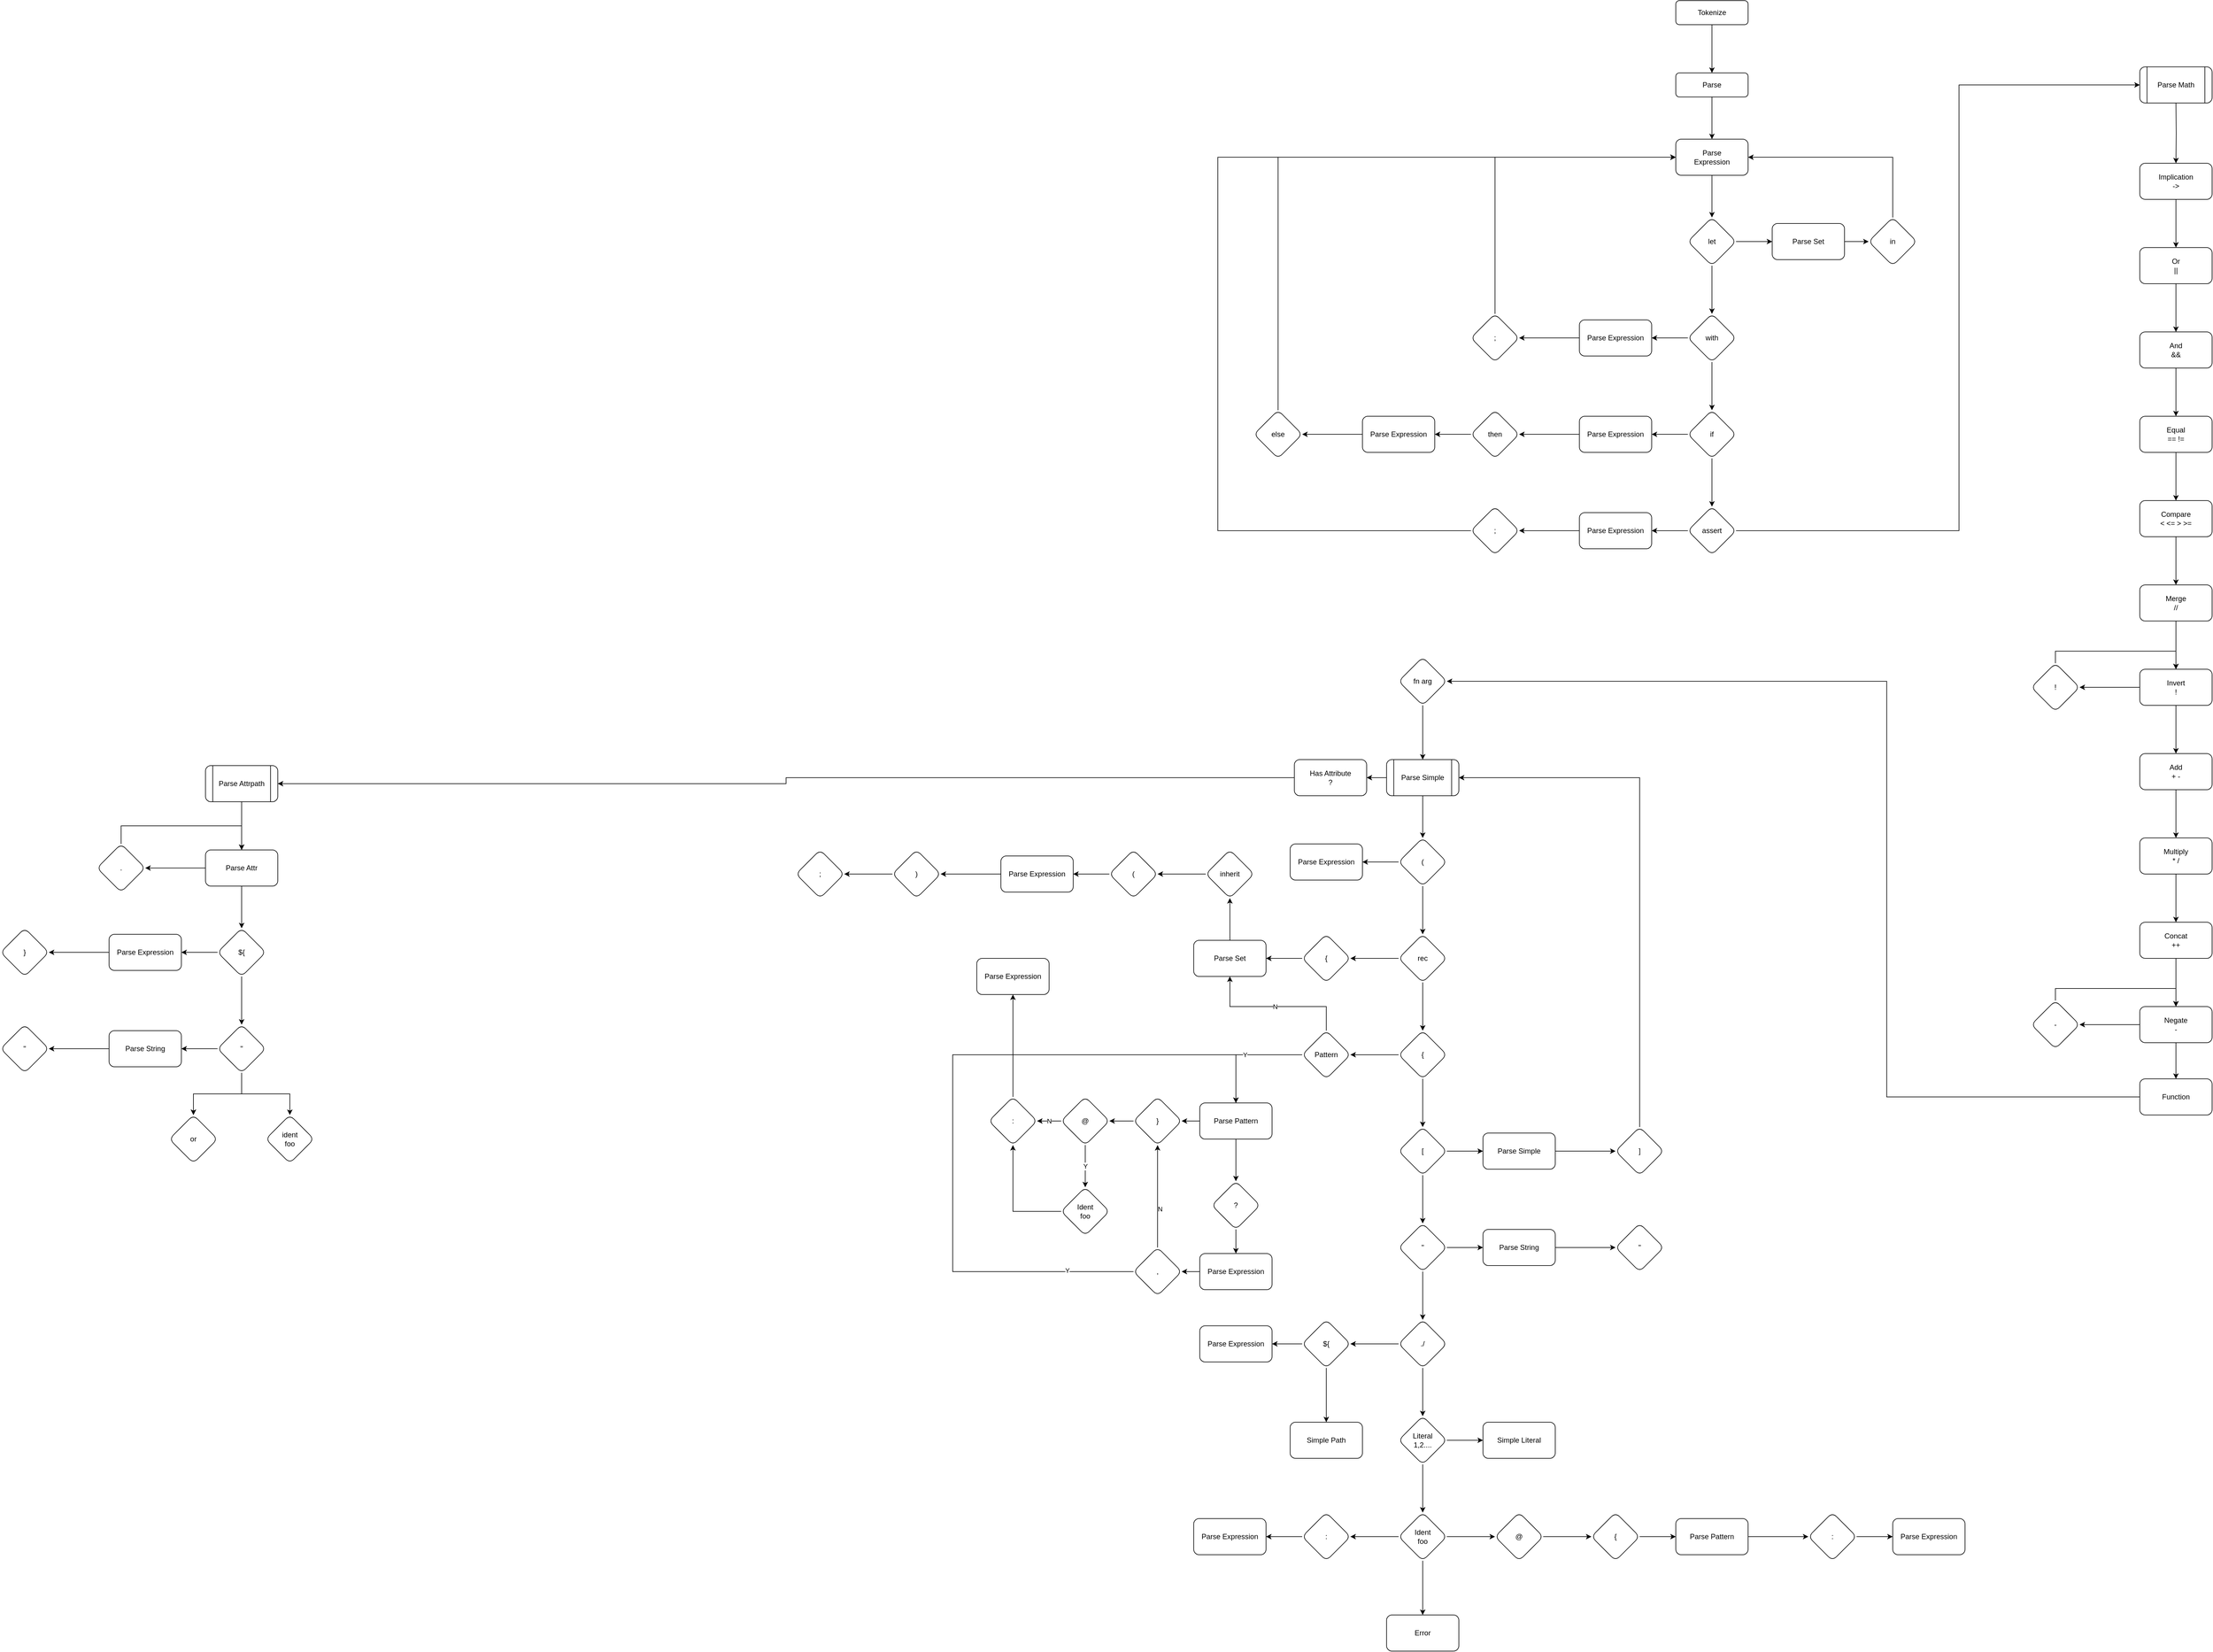 <mxfile version="20.8.23" type="github">
  <diagram id="C5RBs43oDa-KdzZeNtuy" name="Page-1">
    <mxGraphModel dx="4549" dy="1316" grid="1" gridSize="10" guides="1" tooltips="1" connect="1" arrows="1" fold="1" page="1" pageScale="1" pageWidth="827" pageHeight="1169" math="0" shadow="0">
      <root>
        <mxCell id="WIyWlLk6GJQsqaUBKTNV-0" />
        <mxCell id="WIyWlLk6GJQsqaUBKTNV-1" parent="WIyWlLk6GJQsqaUBKTNV-0" />
        <mxCell id="OAtfLoV_w9L5yR1JuEwu-3" value="" style="edgeStyle=orthogonalEdgeStyle;rounded=0;orthogonalLoop=1;jettySize=auto;html=1;" edge="1" parent="WIyWlLk6GJQsqaUBKTNV-1" source="WIyWlLk6GJQsqaUBKTNV-3" target="OAtfLoV_w9L5yR1JuEwu-2">
          <mxGeometry relative="1" as="geometry" />
        </mxCell>
        <mxCell id="WIyWlLk6GJQsqaUBKTNV-3" value="Tokenize" style="rounded=1;whiteSpace=wrap;html=1;fontSize=12;glass=0;strokeWidth=1;shadow=0;" parent="WIyWlLk6GJQsqaUBKTNV-1" vertex="1">
          <mxGeometry x="160" y="80" width="120" height="40" as="geometry" />
        </mxCell>
        <mxCell id="OAtfLoV_w9L5yR1JuEwu-5" value="" style="edgeStyle=orthogonalEdgeStyle;rounded=0;orthogonalLoop=1;jettySize=auto;html=1;" edge="1" parent="WIyWlLk6GJQsqaUBKTNV-1" source="OAtfLoV_w9L5yR1JuEwu-2" target="OAtfLoV_w9L5yR1JuEwu-4">
          <mxGeometry relative="1" as="geometry" />
        </mxCell>
        <mxCell id="OAtfLoV_w9L5yR1JuEwu-2" value="Parse" style="rounded=1;whiteSpace=wrap;html=1;fontSize=12;glass=0;strokeWidth=1;shadow=0;" vertex="1" parent="WIyWlLk6GJQsqaUBKTNV-1">
          <mxGeometry x="160" y="200" width="120" height="40" as="geometry" />
        </mxCell>
        <mxCell id="OAtfLoV_w9L5yR1JuEwu-13" value="" style="edgeStyle=orthogonalEdgeStyle;rounded=0;orthogonalLoop=1;jettySize=auto;html=1;" edge="1" parent="WIyWlLk6GJQsqaUBKTNV-1" source="OAtfLoV_w9L5yR1JuEwu-4" target="OAtfLoV_w9L5yR1JuEwu-12">
          <mxGeometry relative="1" as="geometry" />
        </mxCell>
        <mxCell id="OAtfLoV_w9L5yR1JuEwu-4" value="&lt;div&gt;Parse &lt;br&gt;&lt;/div&gt;&lt;div&gt;Expression&lt;/div&gt;" style="rounded=1;whiteSpace=wrap;html=1;glass=0;strokeWidth=1;shadow=0;" vertex="1" parent="WIyWlLk6GJQsqaUBKTNV-1">
          <mxGeometry x="160" y="310" width="120" height="60" as="geometry" />
        </mxCell>
        <mxCell id="OAtfLoV_w9L5yR1JuEwu-15" value="" style="edgeStyle=orthogonalEdgeStyle;rounded=0;orthogonalLoop=1;jettySize=auto;html=1;" edge="1" parent="WIyWlLk6GJQsqaUBKTNV-1" source="OAtfLoV_w9L5yR1JuEwu-12" target="OAtfLoV_w9L5yR1JuEwu-14">
          <mxGeometry relative="1" as="geometry" />
        </mxCell>
        <mxCell id="OAtfLoV_w9L5yR1JuEwu-22" value="" style="edgeStyle=orthogonalEdgeStyle;rounded=0;orthogonalLoop=1;jettySize=auto;html=1;" edge="1" parent="WIyWlLk6GJQsqaUBKTNV-1" source="OAtfLoV_w9L5yR1JuEwu-12" target="OAtfLoV_w9L5yR1JuEwu-21">
          <mxGeometry relative="1" as="geometry" />
        </mxCell>
        <mxCell id="OAtfLoV_w9L5yR1JuEwu-12" value="let" style="rhombus;whiteSpace=wrap;html=1;rounded=1;glass=0;strokeWidth=1;shadow=0;" vertex="1" parent="WIyWlLk6GJQsqaUBKTNV-1">
          <mxGeometry x="180" y="440" width="80" height="80" as="geometry" />
        </mxCell>
        <mxCell id="OAtfLoV_w9L5yR1JuEwu-17" value="" style="edgeStyle=orthogonalEdgeStyle;rounded=0;orthogonalLoop=1;jettySize=auto;html=1;" edge="1" parent="WIyWlLk6GJQsqaUBKTNV-1" source="OAtfLoV_w9L5yR1JuEwu-14" target="OAtfLoV_w9L5yR1JuEwu-16">
          <mxGeometry relative="1" as="geometry" />
        </mxCell>
        <mxCell id="OAtfLoV_w9L5yR1JuEwu-14" value="Parse Set" style="rounded=1;whiteSpace=wrap;html=1;glass=0;strokeWidth=1;shadow=0;" vertex="1" parent="WIyWlLk6GJQsqaUBKTNV-1">
          <mxGeometry x="320" y="450" width="120" height="60" as="geometry" />
        </mxCell>
        <mxCell id="OAtfLoV_w9L5yR1JuEwu-20" style="edgeStyle=orthogonalEdgeStyle;rounded=0;orthogonalLoop=1;jettySize=auto;html=1;entryX=1;entryY=0.5;entryDx=0;entryDy=0;" edge="1" parent="WIyWlLk6GJQsqaUBKTNV-1" source="OAtfLoV_w9L5yR1JuEwu-16" target="OAtfLoV_w9L5yR1JuEwu-4">
          <mxGeometry relative="1" as="geometry">
            <Array as="points">
              <mxPoint x="520" y="340" />
            </Array>
          </mxGeometry>
        </mxCell>
        <mxCell id="OAtfLoV_w9L5yR1JuEwu-16" value="in" style="rhombus;whiteSpace=wrap;html=1;rounded=1;glass=0;strokeWidth=1;shadow=0;" vertex="1" parent="WIyWlLk6GJQsqaUBKTNV-1">
          <mxGeometry x="480" y="440" width="80" height="80" as="geometry" />
        </mxCell>
        <mxCell id="OAtfLoV_w9L5yR1JuEwu-25" value="" style="edgeStyle=orthogonalEdgeStyle;rounded=0;orthogonalLoop=1;jettySize=auto;html=1;" edge="1" parent="WIyWlLk6GJQsqaUBKTNV-1" source="OAtfLoV_w9L5yR1JuEwu-21" target="OAtfLoV_w9L5yR1JuEwu-24">
          <mxGeometry relative="1" as="geometry" />
        </mxCell>
        <mxCell id="OAtfLoV_w9L5yR1JuEwu-30" value="" style="edgeStyle=orthogonalEdgeStyle;rounded=0;orthogonalLoop=1;jettySize=auto;html=1;" edge="1" parent="WIyWlLk6GJQsqaUBKTNV-1" source="OAtfLoV_w9L5yR1JuEwu-21" target="OAtfLoV_w9L5yR1JuEwu-29">
          <mxGeometry relative="1" as="geometry" />
        </mxCell>
        <mxCell id="OAtfLoV_w9L5yR1JuEwu-21" value="with" style="rhombus;whiteSpace=wrap;html=1;rounded=1;glass=0;strokeWidth=1;shadow=0;" vertex="1" parent="WIyWlLk6GJQsqaUBKTNV-1">
          <mxGeometry x="180" y="600" width="80" height="80" as="geometry" />
        </mxCell>
        <mxCell id="OAtfLoV_w9L5yR1JuEwu-27" value="" style="edgeStyle=orthogonalEdgeStyle;rounded=0;orthogonalLoop=1;jettySize=auto;html=1;" edge="1" parent="WIyWlLk6GJQsqaUBKTNV-1" source="OAtfLoV_w9L5yR1JuEwu-24" target="OAtfLoV_w9L5yR1JuEwu-26">
          <mxGeometry relative="1" as="geometry" />
        </mxCell>
        <mxCell id="OAtfLoV_w9L5yR1JuEwu-24" value="Parse Expression" style="rounded=1;whiteSpace=wrap;html=1;glass=0;strokeWidth=1;shadow=0;" vertex="1" parent="WIyWlLk6GJQsqaUBKTNV-1">
          <mxGeometry y="610" width="120" height="60" as="geometry" />
        </mxCell>
        <mxCell id="OAtfLoV_w9L5yR1JuEwu-28" style="edgeStyle=orthogonalEdgeStyle;rounded=0;orthogonalLoop=1;jettySize=auto;html=1;entryX=0;entryY=0.5;entryDx=0;entryDy=0;" edge="1" parent="WIyWlLk6GJQsqaUBKTNV-1" source="OAtfLoV_w9L5yR1JuEwu-26" target="OAtfLoV_w9L5yR1JuEwu-4">
          <mxGeometry relative="1" as="geometry">
            <Array as="points">
              <mxPoint x="-140" y="340" />
            </Array>
          </mxGeometry>
        </mxCell>
        <mxCell id="OAtfLoV_w9L5yR1JuEwu-26" value=";" style="rhombus;whiteSpace=wrap;html=1;rounded=1;glass=0;strokeWidth=1;shadow=0;" vertex="1" parent="WIyWlLk6GJQsqaUBKTNV-1">
          <mxGeometry x="-180" y="600" width="80" height="80" as="geometry" />
        </mxCell>
        <mxCell id="OAtfLoV_w9L5yR1JuEwu-32" value="" style="edgeStyle=orthogonalEdgeStyle;rounded=0;orthogonalLoop=1;jettySize=auto;html=1;" edge="1" parent="WIyWlLk6GJQsqaUBKTNV-1" source="OAtfLoV_w9L5yR1JuEwu-29" target="OAtfLoV_w9L5yR1JuEwu-31">
          <mxGeometry relative="1" as="geometry" />
        </mxCell>
        <mxCell id="OAtfLoV_w9L5yR1JuEwu-41" value="" style="edgeStyle=orthogonalEdgeStyle;rounded=0;orthogonalLoop=1;jettySize=auto;html=1;" edge="1" parent="WIyWlLk6GJQsqaUBKTNV-1" source="OAtfLoV_w9L5yR1JuEwu-29" target="OAtfLoV_w9L5yR1JuEwu-40">
          <mxGeometry relative="1" as="geometry" />
        </mxCell>
        <mxCell id="OAtfLoV_w9L5yR1JuEwu-29" value="if" style="rhombus;whiteSpace=wrap;html=1;rounded=1;glass=0;strokeWidth=1;shadow=0;" vertex="1" parent="WIyWlLk6GJQsqaUBKTNV-1">
          <mxGeometry x="180" y="760" width="80" height="80" as="geometry" />
        </mxCell>
        <mxCell id="OAtfLoV_w9L5yR1JuEwu-34" value="" style="edgeStyle=orthogonalEdgeStyle;rounded=0;orthogonalLoop=1;jettySize=auto;html=1;" edge="1" parent="WIyWlLk6GJQsqaUBKTNV-1" source="OAtfLoV_w9L5yR1JuEwu-31" target="OAtfLoV_w9L5yR1JuEwu-33">
          <mxGeometry relative="1" as="geometry" />
        </mxCell>
        <mxCell id="OAtfLoV_w9L5yR1JuEwu-31" value="Parse Expression" style="whiteSpace=wrap;html=1;rounded=1;glass=0;strokeWidth=1;shadow=0;" vertex="1" parent="WIyWlLk6GJQsqaUBKTNV-1">
          <mxGeometry y="770" width="120" height="60" as="geometry" />
        </mxCell>
        <mxCell id="OAtfLoV_w9L5yR1JuEwu-36" value="" style="edgeStyle=orthogonalEdgeStyle;rounded=0;orthogonalLoop=1;jettySize=auto;html=1;" edge="1" parent="WIyWlLk6GJQsqaUBKTNV-1" source="OAtfLoV_w9L5yR1JuEwu-33" target="OAtfLoV_w9L5yR1JuEwu-35">
          <mxGeometry relative="1" as="geometry" />
        </mxCell>
        <mxCell id="OAtfLoV_w9L5yR1JuEwu-33" value="then" style="rhombus;whiteSpace=wrap;html=1;rounded=1;glass=0;strokeWidth=1;shadow=0;" vertex="1" parent="WIyWlLk6GJQsqaUBKTNV-1">
          <mxGeometry x="-180" y="760" width="80" height="80" as="geometry" />
        </mxCell>
        <mxCell id="OAtfLoV_w9L5yR1JuEwu-38" value="" style="edgeStyle=orthogonalEdgeStyle;rounded=0;orthogonalLoop=1;jettySize=auto;html=1;" edge="1" parent="WIyWlLk6GJQsqaUBKTNV-1" source="OAtfLoV_w9L5yR1JuEwu-35" target="OAtfLoV_w9L5yR1JuEwu-37">
          <mxGeometry relative="1" as="geometry" />
        </mxCell>
        <mxCell id="OAtfLoV_w9L5yR1JuEwu-35" value="Parse Expression" style="rounded=1;whiteSpace=wrap;html=1;glass=0;strokeWidth=1;shadow=0;" vertex="1" parent="WIyWlLk6GJQsqaUBKTNV-1">
          <mxGeometry x="-360" y="770" width="120" height="60" as="geometry" />
        </mxCell>
        <mxCell id="OAtfLoV_w9L5yR1JuEwu-39" style="edgeStyle=orthogonalEdgeStyle;rounded=0;orthogonalLoop=1;jettySize=auto;html=1;entryX=0;entryY=0.5;entryDx=0;entryDy=0;" edge="1" parent="WIyWlLk6GJQsqaUBKTNV-1" source="OAtfLoV_w9L5yR1JuEwu-37" target="OAtfLoV_w9L5yR1JuEwu-4">
          <mxGeometry relative="1" as="geometry">
            <Array as="points">
              <mxPoint x="-500" y="340" />
            </Array>
          </mxGeometry>
        </mxCell>
        <mxCell id="OAtfLoV_w9L5yR1JuEwu-37" value="&lt;div&gt;else&lt;/div&gt;" style="rhombus;whiteSpace=wrap;html=1;rounded=1;glass=0;strokeWidth=1;shadow=0;" vertex="1" parent="WIyWlLk6GJQsqaUBKTNV-1">
          <mxGeometry x="-540" y="760" width="80" height="80" as="geometry" />
        </mxCell>
        <mxCell id="OAtfLoV_w9L5yR1JuEwu-43" value="" style="edgeStyle=orthogonalEdgeStyle;rounded=0;orthogonalLoop=1;jettySize=auto;html=1;" edge="1" parent="WIyWlLk6GJQsqaUBKTNV-1" source="OAtfLoV_w9L5yR1JuEwu-40" target="OAtfLoV_w9L5yR1JuEwu-42">
          <mxGeometry relative="1" as="geometry" />
        </mxCell>
        <mxCell id="OAtfLoV_w9L5yR1JuEwu-52" value="" style="edgeStyle=orthogonalEdgeStyle;rounded=0;orthogonalLoop=1;jettySize=auto;html=1;" edge="1" parent="WIyWlLk6GJQsqaUBKTNV-1" source="OAtfLoV_w9L5yR1JuEwu-40" target="OAtfLoV_w9L5yR1JuEwu-51">
          <mxGeometry relative="1" as="geometry">
            <Array as="points">
              <mxPoint x="630" y="960" />
              <mxPoint x="630" y="220" />
            </Array>
          </mxGeometry>
        </mxCell>
        <mxCell id="OAtfLoV_w9L5yR1JuEwu-40" value="assert" style="rhombus;whiteSpace=wrap;html=1;rounded=1;glass=0;strokeWidth=1;shadow=0;" vertex="1" parent="WIyWlLk6GJQsqaUBKTNV-1">
          <mxGeometry x="180" y="920" width="80" height="80" as="geometry" />
        </mxCell>
        <mxCell id="OAtfLoV_w9L5yR1JuEwu-45" value="" style="edgeStyle=orthogonalEdgeStyle;rounded=0;orthogonalLoop=1;jettySize=auto;html=1;" edge="1" parent="WIyWlLk6GJQsqaUBKTNV-1" source="OAtfLoV_w9L5yR1JuEwu-42" target="OAtfLoV_w9L5yR1JuEwu-44">
          <mxGeometry relative="1" as="geometry" />
        </mxCell>
        <mxCell id="OAtfLoV_w9L5yR1JuEwu-42" value="Parse Expression" style="whiteSpace=wrap;html=1;rounded=1;glass=0;strokeWidth=1;shadow=0;" vertex="1" parent="WIyWlLk6GJQsqaUBKTNV-1">
          <mxGeometry y="930" width="120" height="60" as="geometry" />
        </mxCell>
        <mxCell id="OAtfLoV_w9L5yR1JuEwu-46" style="edgeStyle=orthogonalEdgeStyle;rounded=0;orthogonalLoop=1;jettySize=auto;html=1;entryX=0;entryY=0.5;entryDx=0;entryDy=0;" edge="1" parent="WIyWlLk6GJQsqaUBKTNV-1" source="OAtfLoV_w9L5yR1JuEwu-44" target="OAtfLoV_w9L5yR1JuEwu-4">
          <mxGeometry relative="1" as="geometry">
            <Array as="points">
              <mxPoint x="-600" y="960" />
              <mxPoint x="-600" y="340" />
            </Array>
          </mxGeometry>
        </mxCell>
        <mxCell id="OAtfLoV_w9L5yR1JuEwu-44" value=";" style="rhombus;whiteSpace=wrap;html=1;rounded=1;glass=0;strokeWidth=1;shadow=0;" vertex="1" parent="WIyWlLk6GJQsqaUBKTNV-1">
          <mxGeometry x="-180" y="920" width="80" height="80" as="geometry" />
        </mxCell>
        <mxCell id="OAtfLoV_w9L5yR1JuEwu-50" value="" style="edgeStyle=orthogonalEdgeStyle;rounded=0;orthogonalLoop=1;jettySize=auto;html=1;" edge="1" parent="WIyWlLk6GJQsqaUBKTNV-1" target="OAtfLoV_w9L5yR1JuEwu-49">
          <mxGeometry relative="1" as="geometry">
            <mxPoint x="990" y="250" as="sourcePoint" />
          </mxGeometry>
        </mxCell>
        <mxCell id="OAtfLoV_w9L5yR1JuEwu-54" value="" style="edgeStyle=orthogonalEdgeStyle;rounded=0;orthogonalLoop=1;jettySize=auto;html=1;" edge="1" parent="WIyWlLk6GJQsqaUBKTNV-1" source="OAtfLoV_w9L5yR1JuEwu-49" target="OAtfLoV_w9L5yR1JuEwu-53">
          <mxGeometry relative="1" as="geometry" />
        </mxCell>
        <mxCell id="OAtfLoV_w9L5yR1JuEwu-49" value="Implication&lt;br&gt;-&amp;gt;" style="whiteSpace=wrap;html=1;rounded=1;glass=0;strokeWidth=1;shadow=0;" vertex="1" parent="WIyWlLk6GJQsqaUBKTNV-1">
          <mxGeometry x="930" y="350" width="120" height="60" as="geometry" />
        </mxCell>
        <mxCell id="OAtfLoV_w9L5yR1JuEwu-51" value="Parse Math" style="shape=process;whiteSpace=wrap;html=1;backgroundOutline=1;rounded=1;glass=0;strokeWidth=1;shadow=0;" vertex="1" parent="WIyWlLk6GJQsqaUBKTNV-1">
          <mxGeometry x="930" y="190" width="120" height="60" as="geometry" />
        </mxCell>
        <mxCell id="OAtfLoV_w9L5yR1JuEwu-56" value="" style="edgeStyle=orthogonalEdgeStyle;rounded=0;orthogonalLoop=1;jettySize=auto;html=1;" edge="1" parent="WIyWlLk6GJQsqaUBKTNV-1" source="OAtfLoV_w9L5yR1JuEwu-53" target="OAtfLoV_w9L5yR1JuEwu-55">
          <mxGeometry relative="1" as="geometry" />
        </mxCell>
        <mxCell id="OAtfLoV_w9L5yR1JuEwu-53" value="Or&lt;br&gt;||" style="whiteSpace=wrap;html=1;rounded=1;glass=0;strokeWidth=1;shadow=0;" vertex="1" parent="WIyWlLk6GJQsqaUBKTNV-1">
          <mxGeometry x="930" y="490" width="120" height="60" as="geometry" />
        </mxCell>
        <mxCell id="OAtfLoV_w9L5yR1JuEwu-58" value="" style="edgeStyle=orthogonalEdgeStyle;rounded=0;orthogonalLoop=1;jettySize=auto;html=1;" edge="1" parent="WIyWlLk6GJQsqaUBKTNV-1" source="OAtfLoV_w9L5yR1JuEwu-55" target="OAtfLoV_w9L5yR1JuEwu-57">
          <mxGeometry relative="1" as="geometry" />
        </mxCell>
        <mxCell id="OAtfLoV_w9L5yR1JuEwu-55" value="And&lt;br&gt;&amp;amp;&amp;amp;" style="whiteSpace=wrap;html=1;rounded=1;glass=0;strokeWidth=1;shadow=0;" vertex="1" parent="WIyWlLk6GJQsqaUBKTNV-1">
          <mxGeometry x="930" y="630" width="120" height="60" as="geometry" />
        </mxCell>
        <mxCell id="OAtfLoV_w9L5yR1JuEwu-60" value="" style="edgeStyle=orthogonalEdgeStyle;rounded=0;orthogonalLoop=1;jettySize=auto;html=1;" edge="1" parent="WIyWlLk6GJQsqaUBKTNV-1" source="OAtfLoV_w9L5yR1JuEwu-57" target="OAtfLoV_w9L5yR1JuEwu-59">
          <mxGeometry relative="1" as="geometry" />
        </mxCell>
        <mxCell id="OAtfLoV_w9L5yR1JuEwu-57" value="Equal&lt;br&gt;== !=" style="whiteSpace=wrap;html=1;rounded=1;glass=0;strokeWidth=1;shadow=0;" vertex="1" parent="WIyWlLk6GJQsqaUBKTNV-1">
          <mxGeometry x="930" y="770" width="120" height="60" as="geometry" />
        </mxCell>
        <mxCell id="OAtfLoV_w9L5yR1JuEwu-62" value="" style="edgeStyle=orthogonalEdgeStyle;rounded=0;orthogonalLoop=1;jettySize=auto;html=1;" edge="1" parent="WIyWlLk6GJQsqaUBKTNV-1" source="OAtfLoV_w9L5yR1JuEwu-59" target="OAtfLoV_w9L5yR1JuEwu-61">
          <mxGeometry relative="1" as="geometry" />
        </mxCell>
        <mxCell id="OAtfLoV_w9L5yR1JuEwu-59" value="&lt;div&gt;Compare&lt;/div&gt;&lt;div&gt;&amp;lt; &amp;lt;= &amp;gt; &amp;gt;=&lt;br&gt;&lt;/div&gt;" style="whiteSpace=wrap;html=1;rounded=1;glass=0;strokeWidth=1;shadow=0;" vertex="1" parent="WIyWlLk6GJQsqaUBKTNV-1">
          <mxGeometry x="930" y="910" width="120" height="60" as="geometry" />
        </mxCell>
        <mxCell id="OAtfLoV_w9L5yR1JuEwu-64" value="" style="edgeStyle=orthogonalEdgeStyle;rounded=0;orthogonalLoop=1;jettySize=auto;html=1;" edge="1" parent="WIyWlLk6GJQsqaUBKTNV-1" source="OAtfLoV_w9L5yR1JuEwu-61" target="OAtfLoV_w9L5yR1JuEwu-63">
          <mxGeometry relative="1" as="geometry" />
        </mxCell>
        <mxCell id="OAtfLoV_w9L5yR1JuEwu-61" value="Merge&lt;br&gt;//" style="whiteSpace=wrap;html=1;rounded=1;glass=0;strokeWidth=1;shadow=0;" vertex="1" parent="WIyWlLk6GJQsqaUBKTNV-1">
          <mxGeometry x="930" y="1050" width="120" height="60" as="geometry" />
        </mxCell>
        <mxCell id="OAtfLoV_w9L5yR1JuEwu-66" value="" style="edgeStyle=orthogonalEdgeStyle;rounded=0;orthogonalLoop=1;jettySize=auto;html=1;" edge="1" parent="WIyWlLk6GJQsqaUBKTNV-1" source="OAtfLoV_w9L5yR1JuEwu-63" target="OAtfLoV_w9L5yR1JuEwu-65">
          <mxGeometry relative="1" as="geometry" />
        </mxCell>
        <mxCell id="OAtfLoV_w9L5yR1JuEwu-69" value="" style="edgeStyle=orthogonalEdgeStyle;rounded=0;orthogonalLoop=1;jettySize=auto;html=1;" edge="1" parent="WIyWlLk6GJQsqaUBKTNV-1" source="OAtfLoV_w9L5yR1JuEwu-63" target="OAtfLoV_w9L5yR1JuEwu-68">
          <mxGeometry relative="1" as="geometry" />
        </mxCell>
        <mxCell id="OAtfLoV_w9L5yR1JuEwu-63" value="&lt;div&gt;Invert&lt;/div&gt;&lt;div&gt;!&lt;br&gt;&lt;/div&gt;" style="whiteSpace=wrap;html=1;rounded=1;glass=0;strokeWidth=1;shadow=0;" vertex="1" parent="WIyWlLk6GJQsqaUBKTNV-1">
          <mxGeometry x="930" y="1190" width="120" height="60" as="geometry" />
        </mxCell>
        <mxCell id="OAtfLoV_w9L5yR1JuEwu-67" style="edgeStyle=orthogonalEdgeStyle;rounded=0;orthogonalLoop=1;jettySize=auto;html=1;entryX=0.5;entryY=0;entryDx=0;entryDy=0;" edge="1" parent="WIyWlLk6GJQsqaUBKTNV-1" source="OAtfLoV_w9L5yR1JuEwu-65" target="OAtfLoV_w9L5yR1JuEwu-63">
          <mxGeometry relative="1" as="geometry">
            <Array as="points">
              <mxPoint x="790" y="1160" />
              <mxPoint x="990" y="1160" />
            </Array>
          </mxGeometry>
        </mxCell>
        <mxCell id="OAtfLoV_w9L5yR1JuEwu-65" value="!" style="rhombus;whiteSpace=wrap;html=1;rounded=1;glass=0;strokeWidth=1;shadow=0;" vertex="1" parent="WIyWlLk6GJQsqaUBKTNV-1">
          <mxGeometry x="750" y="1180" width="80" height="80" as="geometry" />
        </mxCell>
        <mxCell id="OAtfLoV_w9L5yR1JuEwu-71" value="" style="edgeStyle=orthogonalEdgeStyle;rounded=0;orthogonalLoop=1;jettySize=auto;html=1;" edge="1" parent="WIyWlLk6GJQsqaUBKTNV-1" source="OAtfLoV_w9L5yR1JuEwu-68" target="OAtfLoV_w9L5yR1JuEwu-70">
          <mxGeometry relative="1" as="geometry" />
        </mxCell>
        <mxCell id="OAtfLoV_w9L5yR1JuEwu-68" value="Add&lt;br&gt;+ -" style="whiteSpace=wrap;html=1;rounded=1;glass=0;strokeWidth=1;shadow=0;" vertex="1" parent="WIyWlLk6GJQsqaUBKTNV-1">
          <mxGeometry x="930" y="1330" width="120" height="60" as="geometry" />
        </mxCell>
        <mxCell id="OAtfLoV_w9L5yR1JuEwu-73" value="" style="edgeStyle=orthogonalEdgeStyle;rounded=0;orthogonalLoop=1;jettySize=auto;html=1;" edge="1" parent="WIyWlLk6GJQsqaUBKTNV-1" source="OAtfLoV_w9L5yR1JuEwu-70" target="OAtfLoV_w9L5yR1JuEwu-72">
          <mxGeometry relative="1" as="geometry" />
        </mxCell>
        <mxCell id="OAtfLoV_w9L5yR1JuEwu-70" value="Multiply&lt;br&gt;* /" style="whiteSpace=wrap;html=1;rounded=1;glass=0;strokeWidth=1;shadow=0;" vertex="1" parent="WIyWlLk6GJQsqaUBKTNV-1">
          <mxGeometry x="930" y="1470" width="120" height="60" as="geometry" />
        </mxCell>
        <mxCell id="OAtfLoV_w9L5yR1JuEwu-79" value="" style="edgeStyle=orthogonalEdgeStyle;rounded=0;orthogonalLoop=1;jettySize=auto;html=1;" edge="1" parent="WIyWlLk6GJQsqaUBKTNV-1" source="OAtfLoV_w9L5yR1JuEwu-72" target="OAtfLoV_w9L5yR1JuEwu-78">
          <mxGeometry relative="1" as="geometry" />
        </mxCell>
        <mxCell id="OAtfLoV_w9L5yR1JuEwu-72" value="Concat&lt;br&gt;++" style="whiteSpace=wrap;html=1;rounded=1;glass=0;strokeWidth=1;shadow=0;" vertex="1" parent="WIyWlLk6GJQsqaUBKTNV-1">
          <mxGeometry x="930" y="1610" width="120" height="60" as="geometry" />
        </mxCell>
        <mxCell id="OAtfLoV_w9L5yR1JuEwu-181" value="" style="edgeStyle=orthogonalEdgeStyle;rounded=0;orthogonalLoop=1;jettySize=auto;html=1;" edge="1" parent="WIyWlLk6GJQsqaUBKTNV-1" source="OAtfLoV_w9L5yR1JuEwu-74" target="OAtfLoV_w9L5yR1JuEwu-180">
          <mxGeometry relative="1" as="geometry" />
        </mxCell>
        <mxCell id="OAtfLoV_w9L5yR1JuEwu-74" value="Has Attribute&lt;br&gt;?" style="whiteSpace=wrap;html=1;rounded=1;glass=0;strokeWidth=1;shadow=0;" vertex="1" parent="WIyWlLk6GJQsqaUBKTNV-1">
          <mxGeometry x="-473" y="1340" width="120" height="60" as="geometry" />
        </mxCell>
        <mxCell id="OAtfLoV_w9L5yR1JuEwu-81" value="" style="edgeStyle=orthogonalEdgeStyle;rounded=0;orthogonalLoop=1;jettySize=auto;html=1;" edge="1" parent="WIyWlLk6GJQsqaUBKTNV-1" source="OAtfLoV_w9L5yR1JuEwu-78" target="OAtfLoV_w9L5yR1JuEwu-80">
          <mxGeometry relative="1" as="geometry" />
        </mxCell>
        <mxCell id="OAtfLoV_w9L5yR1JuEwu-84" value="" style="edgeStyle=orthogonalEdgeStyle;rounded=0;orthogonalLoop=1;jettySize=auto;html=1;" edge="1" parent="WIyWlLk6GJQsqaUBKTNV-1" source="OAtfLoV_w9L5yR1JuEwu-78" target="OAtfLoV_w9L5yR1JuEwu-83">
          <mxGeometry relative="1" as="geometry" />
        </mxCell>
        <mxCell id="OAtfLoV_w9L5yR1JuEwu-78" value="Negate&lt;br&gt;- " style="whiteSpace=wrap;html=1;rounded=1;glass=0;strokeWidth=1;shadow=0;" vertex="1" parent="WIyWlLk6GJQsqaUBKTNV-1">
          <mxGeometry x="930" y="1750" width="120" height="60" as="geometry" />
        </mxCell>
        <mxCell id="OAtfLoV_w9L5yR1JuEwu-82" style="edgeStyle=orthogonalEdgeStyle;rounded=0;orthogonalLoop=1;jettySize=auto;html=1;entryX=0.5;entryY=0;entryDx=0;entryDy=0;" edge="1" parent="WIyWlLk6GJQsqaUBKTNV-1" source="OAtfLoV_w9L5yR1JuEwu-80" target="OAtfLoV_w9L5yR1JuEwu-78">
          <mxGeometry relative="1" as="geometry">
            <Array as="points">
              <mxPoint x="790" y="1720" />
              <mxPoint x="990" y="1720" />
            </Array>
          </mxGeometry>
        </mxCell>
        <mxCell id="OAtfLoV_w9L5yR1JuEwu-80" value="-" style="rhombus;whiteSpace=wrap;html=1;rounded=1;glass=0;strokeWidth=1;shadow=0;" vertex="1" parent="WIyWlLk6GJQsqaUBKTNV-1">
          <mxGeometry x="750" y="1740" width="80" height="80" as="geometry" />
        </mxCell>
        <mxCell id="OAtfLoV_w9L5yR1JuEwu-92" value="" style="edgeStyle=orthogonalEdgeStyle;rounded=0;orthogonalLoop=1;jettySize=auto;html=1;" edge="1" parent="WIyWlLk6GJQsqaUBKTNV-1" source="OAtfLoV_w9L5yR1JuEwu-83" target="OAtfLoV_w9L5yR1JuEwu-91">
          <mxGeometry relative="1" as="geometry">
            <Array as="points">
              <mxPoint x="510" y="1900" />
              <mxPoint x="510" y="1210" />
            </Array>
          </mxGeometry>
        </mxCell>
        <mxCell id="OAtfLoV_w9L5yR1JuEwu-83" value="Function" style="whiteSpace=wrap;html=1;rounded=1;glass=0;strokeWidth=1;shadow=0;" vertex="1" parent="WIyWlLk6GJQsqaUBKTNV-1">
          <mxGeometry x="930" y="1870" width="120" height="60" as="geometry" />
        </mxCell>
        <mxCell id="OAtfLoV_w9L5yR1JuEwu-94" value="" style="edgeStyle=orthogonalEdgeStyle;rounded=0;orthogonalLoop=1;jettySize=auto;html=1;" edge="1" parent="WIyWlLk6GJQsqaUBKTNV-1" source="OAtfLoV_w9L5yR1JuEwu-91" target="OAtfLoV_w9L5yR1JuEwu-93">
          <mxGeometry relative="1" as="geometry" />
        </mxCell>
        <mxCell id="OAtfLoV_w9L5yR1JuEwu-91" value="&lt;div&gt;fn arg&lt;/div&gt;" style="rhombus;whiteSpace=wrap;html=1;rounded=1;glass=0;strokeWidth=1;shadow=0;" vertex="1" parent="WIyWlLk6GJQsqaUBKTNV-1">
          <mxGeometry x="-300" y="1170" width="80" height="80" as="geometry" />
        </mxCell>
        <mxCell id="OAtfLoV_w9L5yR1JuEwu-97" value="" style="edgeStyle=orthogonalEdgeStyle;rounded=0;orthogonalLoop=1;jettySize=auto;html=1;" edge="1" parent="WIyWlLk6GJQsqaUBKTNV-1" source="OAtfLoV_w9L5yR1JuEwu-93" target="OAtfLoV_w9L5yR1JuEwu-96">
          <mxGeometry relative="1" as="geometry" />
        </mxCell>
        <mxCell id="OAtfLoV_w9L5yR1JuEwu-182" style="edgeStyle=orthogonalEdgeStyle;rounded=0;orthogonalLoop=1;jettySize=auto;html=1;entryX=1;entryY=0.5;entryDx=0;entryDy=0;" edge="1" parent="WIyWlLk6GJQsqaUBKTNV-1" source="OAtfLoV_w9L5yR1JuEwu-93" target="OAtfLoV_w9L5yR1JuEwu-74">
          <mxGeometry relative="1" as="geometry" />
        </mxCell>
        <mxCell id="OAtfLoV_w9L5yR1JuEwu-93" value="Parse Simple" style="shape=process;whiteSpace=wrap;html=1;backgroundOutline=1;rounded=1;glass=0;strokeWidth=1;shadow=0;" vertex="1" parent="WIyWlLk6GJQsqaUBKTNV-1">
          <mxGeometry x="-320" y="1340" width="120" height="60" as="geometry" />
        </mxCell>
        <mxCell id="OAtfLoV_w9L5yR1JuEwu-99" value="" style="edgeStyle=orthogonalEdgeStyle;rounded=0;orthogonalLoop=1;jettySize=auto;html=1;" edge="1" parent="WIyWlLk6GJQsqaUBKTNV-1" source="OAtfLoV_w9L5yR1JuEwu-96" target="OAtfLoV_w9L5yR1JuEwu-98">
          <mxGeometry relative="1" as="geometry" />
        </mxCell>
        <mxCell id="OAtfLoV_w9L5yR1JuEwu-101" value="" style="edgeStyle=orthogonalEdgeStyle;rounded=0;orthogonalLoop=1;jettySize=auto;html=1;" edge="1" parent="WIyWlLk6GJQsqaUBKTNV-1" source="OAtfLoV_w9L5yR1JuEwu-96" target="OAtfLoV_w9L5yR1JuEwu-100">
          <mxGeometry relative="1" as="geometry" />
        </mxCell>
        <mxCell id="OAtfLoV_w9L5yR1JuEwu-96" value="(" style="rhombus;whiteSpace=wrap;html=1;rounded=1;glass=0;strokeWidth=1;shadow=0;" vertex="1" parent="WIyWlLk6GJQsqaUBKTNV-1">
          <mxGeometry x="-300" y="1470" width="80" height="80" as="geometry" />
        </mxCell>
        <mxCell id="OAtfLoV_w9L5yR1JuEwu-98" value="Parse Expression" style="whiteSpace=wrap;html=1;rounded=1;glass=0;strokeWidth=1;shadow=0;" vertex="1" parent="WIyWlLk6GJQsqaUBKTNV-1">
          <mxGeometry x="-480" y="1480" width="120" height="60" as="geometry" />
        </mxCell>
        <mxCell id="OAtfLoV_w9L5yR1JuEwu-103" value="" style="edgeStyle=orthogonalEdgeStyle;rounded=0;orthogonalLoop=1;jettySize=auto;html=1;" edge="1" parent="WIyWlLk6GJQsqaUBKTNV-1" source="OAtfLoV_w9L5yR1JuEwu-100" target="OAtfLoV_w9L5yR1JuEwu-102">
          <mxGeometry relative="1" as="geometry" />
        </mxCell>
        <mxCell id="OAtfLoV_w9L5yR1JuEwu-107" value="" style="edgeStyle=orthogonalEdgeStyle;rounded=0;orthogonalLoop=1;jettySize=auto;html=1;" edge="1" parent="WIyWlLk6GJQsqaUBKTNV-1" source="OAtfLoV_w9L5yR1JuEwu-100" target="OAtfLoV_w9L5yR1JuEwu-106">
          <mxGeometry relative="1" as="geometry" />
        </mxCell>
        <mxCell id="OAtfLoV_w9L5yR1JuEwu-100" value="rec" style="rhombus;whiteSpace=wrap;html=1;rounded=1;glass=0;strokeWidth=1;shadow=0;" vertex="1" parent="WIyWlLk6GJQsqaUBKTNV-1">
          <mxGeometry x="-300" y="1630" width="80" height="80" as="geometry" />
        </mxCell>
        <mxCell id="OAtfLoV_w9L5yR1JuEwu-105" value="" style="edgeStyle=orthogonalEdgeStyle;rounded=0;orthogonalLoop=1;jettySize=auto;html=1;" edge="1" parent="WIyWlLk6GJQsqaUBKTNV-1" source="OAtfLoV_w9L5yR1JuEwu-102" target="OAtfLoV_w9L5yR1JuEwu-104">
          <mxGeometry relative="1" as="geometry" />
        </mxCell>
        <mxCell id="OAtfLoV_w9L5yR1JuEwu-102" value="{" style="rhombus;whiteSpace=wrap;html=1;rounded=1;glass=0;strokeWidth=1;shadow=0;" vertex="1" parent="WIyWlLk6GJQsqaUBKTNV-1">
          <mxGeometry x="-460" y="1630" width="80" height="80" as="geometry" />
        </mxCell>
        <mxCell id="OAtfLoV_w9L5yR1JuEwu-249" value="" style="edgeStyle=orthogonalEdgeStyle;rounded=0;orthogonalLoop=1;jettySize=auto;html=1;" edge="1" parent="WIyWlLk6GJQsqaUBKTNV-1" source="OAtfLoV_w9L5yR1JuEwu-104" target="OAtfLoV_w9L5yR1JuEwu-248">
          <mxGeometry relative="1" as="geometry" />
        </mxCell>
        <mxCell id="OAtfLoV_w9L5yR1JuEwu-104" value="Parse Set" style="whiteSpace=wrap;html=1;rounded=1;glass=0;strokeWidth=1;shadow=0;" vertex="1" parent="WIyWlLk6GJQsqaUBKTNV-1">
          <mxGeometry x="-640" y="1640" width="120" height="60" as="geometry" />
        </mxCell>
        <mxCell id="OAtfLoV_w9L5yR1JuEwu-109" value="" style="edgeStyle=orthogonalEdgeStyle;rounded=0;orthogonalLoop=1;jettySize=auto;html=1;" edge="1" parent="WIyWlLk6GJQsqaUBKTNV-1" source="OAtfLoV_w9L5yR1JuEwu-106" target="OAtfLoV_w9L5yR1JuEwu-108">
          <mxGeometry relative="1" as="geometry" />
        </mxCell>
        <mxCell id="OAtfLoV_w9L5yR1JuEwu-123" value="" style="edgeStyle=orthogonalEdgeStyle;rounded=0;orthogonalLoop=1;jettySize=auto;html=1;" edge="1" parent="WIyWlLk6GJQsqaUBKTNV-1" source="OAtfLoV_w9L5yR1JuEwu-106" target="OAtfLoV_w9L5yR1JuEwu-122">
          <mxGeometry relative="1" as="geometry" />
        </mxCell>
        <mxCell id="OAtfLoV_w9L5yR1JuEwu-106" value="{" style="rhombus;whiteSpace=wrap;html=1;rounded=1;glass=0;strokeWidth=1;shadow=0;" vertex="1" parent="WIyWlLk6GJQsqaUBKTNV-1">
          <mxGeometry x="-300" y="1790" width="80" height="80" as="geometry" />
        </mxCell>
        <mxCell id="OAtfLoV_w9L5yR1JuEwu-111" value="Y" style="edgeStyle=orthogonalEdgeStyle;rounded=0;orthogonalLoop=1;jettySize=auto;html=1;" edge="1" parent="WIyWlLk6GJQsqaUBKTNV-1" source="OAtfLoV_w9L5yR1JuEwu-108" target="OAtfLoV_w9L5yR1JuEwu-110">
          <mxGeometry relative="1" as="geometry" />
        </mxCell>
        <mxCell id="OAtfLoV_w9L5yR1JuEwu-245" value="N" style="edgeStyle=orthogonalEdgeStyle;rounded=0;orthogonalLoop=1;jettySize=auto;html=1;entryX=0.5;entryY=1;entryDx=0;entryDy=0;" edge="1" parent="WIyWlLk6GJQsqaUBKTNV-1" source="OAtfLoV_w9L5yR1JuEwu-108" target="OAtfLoV_w9L5yR1JuEwu-104">
          <mxGeometry relative="1" as="geometry">
            <Array as="points">
              <mxPoint x="-420" y="1750" />
              <mxPoint x="-580" y="1750" />
            </Array>
          </mxGeometry>
        </mxCell>
        <mxCell id="OAtfLoV_w9L5yR1JuEwu-108" value="Pattern" style="rhombus;whiteSpace=wrap;html=1;rounded=1;glass=0;strokeWidth=1;shadow=0;" vertex="1" parent="WIyWlLk6GJQsqaUBKTNV-1">
          <mxGeometry x="-460" y="1790" width="80" height="80" as="geometry" />
        </mxCell>
        <mxCell id="OAtfLoV_w9L5yR1JuEwu-213" value="" style="edgeStyle=orthogonalEdgeStyle;rounded=0;orthogonalLoop=1;jettySize=auto;html=1;" edge="1" parent="WIyWlLk6GJQsqaUBKTNV-1" source="OAtfLoV_w9L5yR1JuEwu-110" target="OAtfLoV_w9L5yR1JuEwu-212">
          <mxGeometry relative="1" as="geometry" />
        </mxCell>
        <mxCell id="OAtfLoV_w9L5yR1JuEwu-216" value="" style="edgeStyle=orthogonalEdgeStyle;rounded=0;orthogonalLoop=1;jettySize=auto;html=1;" edge="1" parent="WIyWlLk6GJQsqaUBKTNV-1" source="OAtfLoV_w9L5yR1JuEwu-110" target="OAtfLoV_w9L5yR1JuEwu-215">
          <mxGeometry relative="1" as="geometry" />
        </mxCell>
        <mxCell id="OAtfLoV_w9L5yR1JuEwu-110" value="Parse Pattern" style="rounded=1;whiteSpace=wrap;html=1;glass=0;strokeWidth=1;shadow=0;" vertex="1" parent="WIyWlLk6GJQsqaUBKTNV-1">
          <mxGeometry x="-630" y="1910" width="120" height="60" as="geometry" />
        </mxCell>
        <mxCell id="OAtfLoV_w9L5yR1JuEwu-237" value="Y" style="edgeStyle=orthogonalEdgeStyle;rounded=0;orthogonalLoop=1;jettySize=auto;html=1;" edge="1" parent="WIyWlLk6GJQsqaUBKTNV-1" source="OAtfLoV_w9L5yR1JuEwu-116" target="OAtfLoV_w9L5yR1JuEwu-232">
          <mxGeometry relative="1" as="geometry" />
        </mxCell>
        <mxCell id="OAtfLoV_w9L5yR1JuEwu-239" value="N" style="edgeStyle=orthogonalEdgeStyle;rounded=0;orthogonalLoop=1;jettySize=auto;html=1;" edge="1" parent="WIyWlLk6GJQsqaUBKTNV-1" source="OAtfLoV_w9L5yR1JuEwu-116" target="OAtfLoV_w9L5yR1JuEwu-238">
          <mxGeometry relative="1" as="geometry" />
        </mxCell>
        <mxCell id="OAtfLoV_w9L5yR1JuEwu-116" value="@" style="rhombus;whiteSpace=wrap;html=1;rounded=1;glass=0;strokeWidth=1;shadow=0;" vertex="1" parent="WIyWlLk6GJQsqaUBKTNV-1">
          <mxGeometry x="-860" y="1900" width="80" height="80" as="geometry" />
        </mxCell>
        <mxCell id="OAtfLoV_w9L5yR1JuEwu-118" value="Parse Expression" style="whiteSpace=wrap;html=1;rounded=1;glass=0;strokeWidth=1;shadow=0;" vertex="1" parent="WIyWlLk6GJQsqaUBKTNV-1">
          <mxGeometry x="-1000" y="1670" width="120" height="60" as="geometry" />
        </mxCell>
        <mxCell id="OAtfLoV_w9L5yR1JuEwu-125" value="" style="edgeStyle=orthogonalEdgeStyle;rounded=0;orthogonalLoop=1;jettySize=auto;html=1;" edge="1" parent="WIyWlLk6GJQsqaUBKTNV-1" source="OAtfLoV_w9L5yR1JuEwu-122" target="OAtfLoV_w9L5yR1JuEwu-124">
          <mxGeometry relative="1" as="geometry" />
        </mxCell>
        <mxCell id="OAtfLoV_w9L5yR1JuEwu-127" value="" style="edgeStyle=orthogonalEdgeStyle;rounded=0;orthogonalLoop=1;jettySize=auto;html=1;" edge="1" parent="WIyWlLk6GJQsqaUBKTNV-1" source="OAtfLoV_w9L5yR1JuEwu-122" target="OAtfLoV_w9L5yR1JuEwu-126">
          <mxGeometry relative="1" as="geometry" />
        </mxCell>
        <mxCell id="OAtfLoV_w9L5yR1JuEwu-122" value="[" style="rhombus;whiteSpace=wrap;html=1;rounded=1;glass=0;strokeWidth=1;shadow=0;" vertex="1" parent="WIyWlLk6GJQsqaUBKTNV-1">
          <mxGeometry x="-300" y="1950" width="80" height="80" as="geometry" />
        </mxCell>
        <mxCell id="OAtfLoV_w9L5yR1JuEwu-131" value="" style="edgeStyle=orthogonalEdgeStyle;rounded=0;orthogonalLoop=1;jettySize=auto;html=1;" edge="1" parent="WIyWlLk6GJQsqaUBKTNV-1" source="OAtfLoV_w9L5yR1JuEwu-124" target="OAtfLoV_w9L5yR1JuEwu-130">
          <mxGeometry relative="1" as="geometry" />
        </mxCell>
        <mxCell id="OAtfLoV_w9L5yR1JuEwu-124" value="Parse Simple" style="whiteSpace=wrap;html=1;rounded=1;glass=0;strokeWidth=1;shadow=0;" vertex="1" parent="WIyWlLk6GJQsqaUBKTNV-1">
          <mxGeometry x="-160" y="1960" width="120" height="60" as="geometry" />
        </mxCell>
        <mxCell id="OAtfLoV_w9L5yR1JuEwu-129" value="" style="edgeStyle=orthogonalEdgeStyle;rounded=0;orthogonalLoop=1;jettySize=auto;html=1;" edge="1" parent="WIyWlLk6GJQsqaUBKTNV-1" source="OAtfLoV_w9L5yR1JuEwu-126" target="OAtfLoV_w9L5yR1JuEwu-128">
          <mxGeometry relative="1" as="geometry" />
        </mxCell>
        <mxCell id="OAtfLoV_w9L5yR1JuEwu-134" value="" style="edgeStyle=orthogonalEdgeStyle;rounded=0;orthogonalLoop=1;jettySize=auto;html=1;" edge="1" parent="WIyWlLk6GJQsqaUBKTNV-1" source="OAtfLoV_w9L5yR1JuEwu-126" target="OAtfLoV_w9L5yR1JuEwu-133">
          <mxGeometry relative="1" as="geometry" />
        </mxCell>
        <mxCell id="OAtfLoV_w9L5yR1JuEwu-126" value="&quot;" style="rhombus;whiteSpace=wrap;html=1;rounded=1;glass=0;strokeWidth=1;shadow=0;" vertex="1" parent="WIyWlLk6GJQsqaUBKTNV-1">
          <mxGeometry x="-300" y="2110" width="80" height="80" as="geometry" />
        </mxCell>
        <mxCell id="OAtfLoV_w9L5yR1JuEwu-197" value="" style="edgeStyle=orthogonalEdgeStyle;rounded=0;orthogonalLoop=1;jettySize=auto;html=1;" edge="1" parent="WIyWlLk6GJQsqaUBKTNV-1" source="OAtfLoV_w9L5yR1JuEwu-128" target="OAtfLoV_w9L5yR1JuEwu-196">
          <mxGeometry relative="1" as="geometry" />
        </mxCell>
        <mxCell id="OAtfLoV_w9L5yR1JuEwu-128" value="Parse String" style="whiteSpace=wrap;html=1;rounded=1;glass=0;strokeWidth=1;shadow=0;" vertex="1" parent="WIyWlLk6GJQsqaUBKTNV-1">
          <mxGeometry x="-160" y="2120" width="120" height="60" as="geometry" />
        </mxCell>
        <mxCell id="OAtfLoV_w9L5yR1JuEwu-132" style="edgeStyle=orthogonalEdgeStyle;rounded=0;orthogonalLoop=1;jettySize=auto;html=1;entryX=1;entryY=0.5;entryDx=0;entryDy=0;" edge="1" parent="WIyWlLk6GJQsqaUBKTNV-1" source="OAtfLoV_w9L5yR1JuEwu-130" target="OAtfLoV_w9L5yR1JuEwu-93">
          <mxGeometry relative="1" as="geometry">
            <Array as="points">
              <mxPoint x="100" y="1370" />
            </Array>
          </mxGeometry>
        </mxCell>
        <mxCell id="OAtfLoV_w9L5yR1JuEwu-130" value="]" style="rhombus;whiteSpace=wrap;html=1;rounded=1;glass=0;strokeWidth=1;shadow=0;" vertex="1" parent="WIyWlLk6GJQsqaUBKTNV-1">
          <mxGeometry x="60" y="1950" width="80" height="80" as="geometry" />
        </mxCell>
        <mxCell id="OAtfLoV_w9L5yR1JuEwu-138" value="" style="edgeStyle=orthogonalEdgeStyle;rounded=0;orthogonalLoop=1;jettySize=auto;html=1;" edge="1" parent="WIyWlLk6GJQsqaUBKTNV-1" source="OAtfLoV_w9L5yR1JuEwu-133" target="OAtfLoV_w9L5yR1JuEwu-137">
          <mxGeometry relative="1" as="geometry" />
        </mxCell>
        <mxCell id="OAtfLoV_w9L5yR1JuEwu-144" value="" style="edgeStyle=orthogonalEdgeStyle;rounded=0;orthogonalLoop=1;jettySize=auto;html=1;" edge="1" parent="WIyWlLk6GJQsqaUBKTNV-1" source="OAtfLoV_w9L5yR1JuEwu-133" target="OAtfLoV_w9L5yR1JuEwu-143">
          <mxGeometry relative="1" as="geometry" />
        </mxCell>
        <mxCell id="OAtfLoV_w9L5yR1JuEwu-133" value="./" style="rhombus;whiteSpace=wrap;html=1;rounded=1;glass=0;strokeWidth=1;shadow=0;" vertex="1" parent="WIyWlLk6GJQsqaUBKTNV-1">
          <mxGeometry x="-300" y="2270" width="80" height="80" as="geometry" />
        </mxCell>
        <mxCell id="OAtfLoV_w9L5yR1JuEwu-140" value="" style="edgeStyle=orthogonalEdgeStyle;rounded=0;orthogonalLoop=1;jettySize=auto;html=1;" edge="1" parent="WIyWlLk6GJQsqaUBKTNV-1" source="OAtfLoV_w9L5yR1JuEwu-137" target="OAtfLoV_w9L5yR1JuEwu-139">
          <mxGeometry relative="1" as="geometry" />
        </mxCell>
        <mxCell id="OAtfLoV_w9L5yR1JuEwu-142" value="" style="edgeStyle=orthogonalEdgeStyle;rounded=0;orthogonalLoop=1;jettySize=auto;html=1;" edge="1" parent="WIyWlLk6GJQsqaUBKTNV-1" source="OAtfLoV_w9L5yR1JuEwu-137" target="OAtfLoV_w9L5yR1JuEwu-141">
          <mxGeometry relative="1" as="geometry" />
        </mxCell>
        <mxCell id="OAtfLoV_w9L5yR1JuEwu-137" value="${" style="rhombus;whiteSpace=wrap;html=1;rounded=1;glass=0;strokeWidth=1;shadow=0;" vertex="1" parent="WIyWlLk6GJQsqaUBKTNV-1">
          <mxGeometry x="-460" y="2270" width="80" height="80" as="geometry" />
        </mxCell>
        <mxCell id="OAtfLoV_w9L5yR1JuEwu-139" value="Parse Expression" style="whiteSpace=wrap;html=1;rounded=1;glass=0;strokeWidth=1;shadow=0;" vertex="1" parent="WIyWlLk6GJQsqaUBKTNV-1">
          <mxGeometry x="-630" y="2280" width="120" height="60" as="geometry" />
        </mxCell>
        <mxCell id="OAtfLoV_w9L5yR1JuEwu-141" value="Simple Path" style="whiteSpace=wrap;html=1;rounded=1;glass=0;strokeWidth=1;shadow=0;" vertex="1" parent="WIyWlLk6GJQsqaUBKTNV-1">
          <mxGeometry x="-480" y="2440" width="120" height="60" as="geometry" />
        </mxCell>
        <mxCell id="OAtfLoV_w9L5yR1JuEwu-148" value="" style="edgeStyle=orthogonalEdgeStyle;rounded=0;orthogonalLoop=1;jettySize=auto;html=1;" edge="1" parent="WIyWlLk6GJQsqaUBKTNV-1" source="OAtfLoV_w9L5yR1JuEwu-143" target="OAtfLoV_w9L5yR1JuEwu-147">
          <mxGeometry relative="1" as="geometry" />
        </mxCell>
        <mxCell id="OAtfLoV_w9L5yR1JuEwu-150" value="" style="edgeStyle=orthogonalEdgeStyle;rounded=0;orthogonalLoop=1;jettySize=auto;html=1;" edge="1" parent="WIyWlLk6GJQsqaUBKTNV-1" source="OAtfLoV_w9L5yR1JuEwu-143" target="OAtfLoV_w9L5yR1JuEwu-149">
          <mxGeometry relative="1" as="geometry" />
        </mxCell>
        <mxCell id="OAtfLoV_w9L5yR1JuEwu-143" value="Literal&lt;br&gt;1,2...." style="rhombus;whiteSpace=wrap;html=1;rounded=1;glass=0;strokeWidth=1;shadow=0;" vertex="1" parent="WIyWlLk6GJQsqaUBKTNV-1">
          <mxGeometry x="-300" y="2430" width="80" height="80" as="geometry" />
        </mxCell>
        <mxCell id="OAtfLoV_w9L5yR1JuEwu-147" value="Simple Literal" style="whiteSpace=wrap;html=1;rounded=1;glass=0;strokeWidth=1;shadow=0;" vertex="1" parent="WIyWlLk6GJQsqaUBKTNV-1">
          <mxGeometry x="-160" y="2440" width="120" height="60" as="geometry" />
        </mxCell>
        <mxCell id="OAtfLoV_w9L5yR1JuEwu-152" value="" style="edgeStyle=orthogonalEdgeStyle;rounded=0;orthogonalLoop=1;jettySize=auto;html=1;" edge="1" parent="WIyWlLk6GJQsqaUBKTNV-1" source="OAtfLoV_w9L5yR1JuEwu-149" target="OAtfLoV_w9L5yR1JuEwu-151">
          <mxGeometry relative="1" as="geometry" />
        </mxCell>
        <mxCell id="OAtfLoV_w9L5yR1JuEwu-158" value="" style="edgeStyle=orthogonalEdgeStyle;rounded=0;orthogonalLoop=1;jettySize=auto;html=1;" edge="1" parent="WIyWlLk6GJQsqaUBKTNV-1" source="OAtfLoV_w9L5yR1JuEwu-149" target="OAtfLoV_w9L5yR1JuEwu-157">
          <mxGeometry relative="1" as="geometry" />
        </mxCell>
        <mxCell id="OAtfLoV_w9L5yR1JuEwu-174" value="" style="edgeStyle=orthogonalEdgeStyle;rounded=0;orthogonalLoop=1;jettySize=auto;html=1;" edge="1" parent="WIyWlLk6GJQsqaUBKTNV-1" source="OAtfLoV_w9L5yR1JuEwu-149" target="OAtfLoV_w9L5yR1JuEwu-173">
          <mxGeometry relative="1" as="geometry" />
        </mxCell>
        <mxCell id="OAtfLoV_w9L5yR1JuEwu-149" value="Ident&lt;br&gt;foo" style="rhombus;whiteSpace=wrap;html=1;rounded=1;glass=0;strokeWidth=1;shadow=0;" vertex="1" parent="WIyWlLk6GJQsqaUBKTNV-1">
          <mxGeometry x="-300" y="2590" width="80" height="80" as="geometry" />
        </mxCell>
        <mxCell id="OAtfLoV_w9L5yR1JuEwu-156" value="" style="edgeStyle=orthogonalEdgeStyle;rounded=0;orthogonalLoop=1;jettySize=auto;html=1;" edge="1" parent="WIyWlLk6GJQsqaUBKTNV-1" source="OAtfLoV_w9L5yR1JuEwu-151" target="OAtfLoV_w9L5yR1JuEwu-155">
          <mxGeometry relative="1" as="geometry" />
        </mxCell>
        <mxCell id="OAtfLoV_w9L5yR1JuEwu-151" value=":" style="rhombus;whiteSpace=wrap;html=1;rounded=1;glass=0;strokeWidth=1;shadow=0;" vertex="1" parent="WIyWlLk6GJQsqaUBKTNV-1">
          <mxGeometry x="-460" y="2590" width="80" height="80" as="geometry" />
        </mxCell>
        <mxCell id="OAtfLoV_w9L5yR1JuEwu-155" value="Parse Expression" style="whiteSpace=wrap;html=1;rounded=1;glass=0;strokeWidth=1;shadow=0;" vertex="1" parent="WIyWlLk6GJQsqaUBKTNV-1">
          <mxGeometry x="-640" y="2600" width="120" height="60" as="geometry" />
        </mxCell>
        <mxCell id="OAtfLoV_w9L5yR1JuEwu-162" value="" style="edgeStyle=orthogonalEdgeStyle;rounded=0;orthogonalLoop=1;jettySize=auto;html=1;" edge="1" parent="WIyWlLk6GJQsqaUBKTNV-1" source="OAtfLoV_w9L5yR1JuEwu-157" target="OAtfLoV_w9L5yR1JuEwu-161">
          <mxGeometry relative="1" as="geometry" />
        </mxCell>
        <mxCell id="OAtfLoV_w9L5yR1JuEwu-157" value="@" style="rhombus;whiteSpace=wrap;html=1;rounded=1;glass=0;strokeWidth=1;shadow=0;" vertex="1" parent="WIyWlLk6GJQsqaUBKTNV-1">
          <mxGeometry x="-140" y="2590" width="80" height="80" as="geometry" />
        </mxCell>
        <mxCell id="OAtfLoV_w9L5yR1JuEwu-164" value="" style="edgeStyle=orthogonalEdgeStyle;rounded=0;orthogonalLoop=1;jettySize=auto;html=1;" edge="1" parent="WIyWlLk6GJQsqaUBKTNV-1" source="OAtfLoV_w9L5yR1JuEwu-161" target="OAtfLoV_w9L5yR1JuEwu-163">
          <mxGeometry relative="1" as="geometry" />
        </mxCell>
        <mxCell id="OAtfLoV_w9L5yR1JuEwu-161" value="{" style="rhombus;whiteSpace=wrap;html=1;rounded=1;glass=0;strokeWidth=1;shadow=0;" vertex="1" parent="WIyWlLk6GJQsqaUBKTNV-1">
          <mxGeometry x="20" y="2590" width="80" height="80" as="geometry" />
        </mxCell>
        <mxCell id="OAtfLoV_w9L5yR1JuEwu-168" value="" style="edgeStyle=orthogonalEdgeStyle;rounded=0;orthogonalLoop=1;jettySize=auto;html=1;" edge="1" parent="WIyWlLk6GJQsqaUBKTNV-1" source="OAtfLoV_w9L5yR1JuEwu-163" target="OAtfLoV_w9L5yR1JuEwu-167">
          <mxGeometry relative="1" as="geometry" />
        </mxCell>
        <mxCell id="OAtfLoV_w9L5yR1JuEwu-163" value="Parse Pattern" style="whiteSpace=wrap;html=1;rounded=1;glass=0;strokeWidth=1;shadow=0;" vertex="1" parent="WIyWlLk6GJQsqaUBKTNV-1">
          <mxGeometry x="160" y="2600" width="120" height="60" as="geometry" />
        </mxCell>
        <mxCell id="OAtfLoV_w9L5yR1JuEwu-170" value="" style="edgeStyle=orthogonalEdgeStyle;rounded=0;orthogonalLoop=1;jettySize=auto;html=1;" edge="1" parent="WIyWlLk6GJQsqaUBKTNV-1" source="OAtfLoV_w9L5yR1JuEwu-167" target="OAtfLoV_w9L5yR1JuEwu-169">
          <mxGeometry relative="1" as="geometry" />
        </mxCell>
        <mxCell id="OAtfLoV_w9L5yR1JuEwu-167" value=":" style="rhombus;whiteSpace=wrap;html=1;rounded=1;glass=0;strokeWidth=1;shadow=0;" vertex="1" parent="WIyWlLk6GJQsqaUBKTNV-1">
          <mxGeometry x="380" y="2590" width="80" height="80" as="geometry" />
        </mxCell>
        <mxCell id="OAtfLoV_w9L5yR1JuEwu-169" value="Parse Expression" style="whiteSpace=wrap;html=1;rounded=1;glass=0;strokeWidth=1;shadow=0;" vertex="1" parent="WIyWlLk6GJQsqaUBKTNV-1">
          <mxGeometry x="520" y="2600" width="120" height="60" as="geometry" />
        </mxCell>
        <mxCell id="OAtfLoV_w9L5yR1JuEwu-173" value="Error" style="whiteSpace=wrap;html=1;rounded=1;glass=0;strokeWidth=1;shadow=0;" vertex="1" parent="WIyWlLk6GJQsqaUBKTNV-1">
          <mxGeometry x="-320" y="2760" width="120" height="60" as="geometry" />
        </mxCell>
        <mxCell id="OAtfLoV_w9L5yR1JuEwu-184" value="" style="edgeStyle=orthogonalEdgeStyle;rounded=0;orthogonalLoop=1;jettySize=auto;html=1;" edge="1" parent="WIyWlLk6GJQsqaUBKTNV-1" source="OAtfLoV_w9L5yR1JuEwu-180" target="OAtfLoV_w9L5yR1JuEwu-183">
          <mxGeometry relative="1" as="geometry" />
        </mxCell>
        <mxCell id="OAtfLoV_w9L5yR1JuEwu-180" value="Parse Attrpath" style="shape=process;whiteSpace=wrap;html=1;backgroundOutline=1;rounded=1;glass=0;strokeWidth=1;shadow=0;" vertex="1" parent="WIyWlLk6GJQsqaUBKTNV-1">
          <mxGeometry x="-2280" y="1350" width="120" height="60" as="geometry" />
        </mxCell>
        <mxCell id="OAtfLoV_w9L5yR1JuEwu-186" value="" style="edgeStyle=orthogonalEdgeStyle;rounded=0;orthogonalLoop=1;jettySize=auto;html=1;" edge="1" parent="WIyWlLk6GJQsqaUBKTNV-1" source="OAtfLoV_w9L5yR1JuEwu-183" target="OAtfLoV_w9L5yR1JuEwu-185">
          <mxGeometry relative="1" as="geometry" />
        </mxCell>
        <mxCell id="OAtfLoV_w9L5yR1JuEwu-189" value="" style="edgeStyle=orthogonalEdgeStyle;rounded=0;orthogonalLoop=1;jettySize=auto;html=1;" edge="1" parent="WIyWlLk6GJQsqaUBKTNV-1" source="OAtfLoV_w9L5yR1JuEwu-183" target="OAtfLoV_w9L5yR1JuEwu-188">
          <mxGeometry relative="1" as="geometry" />
        </mxCell>
        <mxCell id="OAtfLoV_w9L5yR1JuEwu-183" value="Parse Attr" style="whiteSpace=wrap;html=1;rounded=1;glass=0;strokeWidth=1;shadow=0;" vertex="1" parent="WIyWlLk6GJQsqaUBKTNV-1">
          <mxGeometry x="-2280" y="1490" width="120" height="60" as="geometry" />
        </mxCell>
        <mxCell id="OAtfLoV_w9L5yR1JuEwu-187" style="edgeStyle=orthogonalEdgeStyle;rounded=0;orthogonalLoop=1;jettySize=auto;html=1;entryX=0.5;entryY=0;entryDx=0;entryDy=0;" edge="1" parent="WIyWlLk6GJQsqaUBKTNV-1" source="OAtfLoV_w9L5yR1JuEwu-185" target="OAtfLoV_w9L5yR1JuEwu-183">
          <mxGeometry relative="1" as="geometry">
            <Array as="points">
              <mxPoint x="-2420" y="1450" />
              <mxPoint x="-2220" y="1450" />
            </Array>
          </mxGeometry>
        </mxCell>
        <mxCell id="OAtfLoV_w9L5yR1JuEwu-185" value="." style="rhombus;whiteSpace=wrap;html=1;rounded=1;glass=0;strokeWidth=1;shadow=0;" vertex="1" parent="WIyWlLk6GJQsqaUBKTNV-1">
          <mxGeometry x="-2460" y="1480" width="80" height="80" as="geometry" />
        </mxCell>
        <mxCell id="OAtfLoV_w9L5yR1JuEwu-191" value="" style="edgeStyle=orthogonalEdgeStyle;rounded=0;orthogonalLoop=1;jettySize=auto;html=1;" edge="1" parent="WIyWlLk6GJQsqaUBKTNV-1" source="OAtfLoV_w9L5yR1JuEwu-188" target="OAtfLoV_w9L5yR1JuEwu-190">
          <mxGeometry relative="1" as="geometry" />
        </mxCell>
        <mxCell id="OAtfLoV_w9L5yR1JuEwu-193" value="" style="edgeStyle=orthogonalEdgeStyle;rounded=0;orthogonalLoop=1;jettySize=auto;html=1;" edge="1" parent="WIyWlLk6GJQsqaUBKTNV-1" source="OAtfLoV_w9L5yR1JuEwu-188" target="OAtfLoV_w9L5yR1JuEwu-192">
          <mxGeometry relative="1" as="geometry" />
        </mxCell>
        <mxCell id="OAtfLoV_w9L5yR1JuEwu-188" value="${" style="rhombus;whiteSpace=wrap;html=1;rounded=1;glass=0;strokeWidth=1;shadow=0;" vertex="1" parent="WIyWlLk6GJQsqaUBKTNV-1">
          <mxGeometry x="-2260" y="1620" width="80" height="80" as="geometry" />
        </mxCell>
        <mxCell id="OAtfLoV_w9L5yR1JuEwu-211" value="" style="edgeStyle=orthogonalEdgeStyle;rounded=0;orthogonalLoop=1;jettySize=auto;html=1;" edge="1" parent="WIyWlLk6GJQsqaUBKTNV-1" source="OAtfLoV_w9L5yR1JuEwu-190" target="OAtfLoV_w9L5yR1JuEwu-210">
          <mxGeometry relative="1" as="geometry" />
        </mxCell>
        <mxCell id="OAtfLoV_w9L5yR1JuEwu-190" value="Parse Expression" style="whiteSpace=wrap;html=1;rounded=1;glass=0;strokeWidth=1;shadow=0;" vertex="1" parent="WIyWlLk6GJQsqaUBKTNV-1">
          <mxGeometry x="-2440" y="1630" width="120" height="60" as="geometry" />
        </mxCell>
        <mxCell id="OAtfLoV_w9L5yR1JuEwu-195" value="" style="edgeStyle=orthogonalEdgeStyle;rounded=0;orthogonalLoop=1;jettySize=auto;html=1;" edge="1" parent="WIyWlLk6GJQsqaUBKTNV-1" source="OAtfLoV_w9L5yR1JuEwu-192" target="OAtfLoV_w9L5yR1JuEwu-194">
          <mxGeometry relative="1" as="geometry" />
        </mxCell>
        <mxCell id="OAtfLoV_w9L5yR1JuEwu-203" value="" style="edgeStyle=orthogonalEdgeStyle;rounded=0;orthogonalLoop=1;jettySize=auto;html=1;" edge="1" parent="WIyWlLk6GJQsqaUBKTNV-1" source="OAtfLoV_w9L5yR1JuEwu-192" target="OAtfLoV_w9L5yR1JuEwu-202">
          <mxGeometry relative="1" as="geometry" />
        </mxCell>
        <mxCell id="OAtfLoV_w9L5yR1JuEwu-206" value="" style="edgeStyle=orthogonalEdgeStyle;rounded=0;orthogonalLoop=1;jettySize=auto;html=1;" edge="1" parent="WIyWlLk6GJQsqaUBKTNV-1" source="OAtfLoV_w9L5yR1JuEwu-192" target="OAtfLoV_w9L5yR1JuEwu-202">
          <mxGeometry relative="1" as="geometry" />
        </mxCell>
        <mxCell id="OAtfLoV_w9L5yR1JuEwu-209" style="edgeStyle=orthogonalEdgeStyle;rounded=0;orthogonalLoop=1;jettySize=auto;html=1;" edge="1" parent="WIyWlLk6GJQsqaUBKTNV-1" source="OAtfLoV_w9L5yR1JuEwu-192" target="OAtfLoV_w9L5yR1JuEwu-208">
          <mxGeometry relative="1" as="geometry" />
        </mxCell>
        <mxCell id="OAtfLoV_w9L5yR1JuEwu-192" value="&quot;" style="rhombus;whiteSpace=wrap;html=1;rounded=1;glass=0;strokeWidth=1;shadow=0;" vertex="1" parent="WIyWlLk6GJQsqaUBKTNV-1">
          <mxGeometry x="-2260" y="1780" width="80" height="80" as="geometry" />
        </mxCell>
        <mxCell id="OAtfLoV_w9L5yR1JuEwu-199" value="" style="edgeStyle=orthogonalEdgeStyle;rounded=0;orthogonalLoop=1;jettySize=auto;html=1;" edge="1" parent="WIyWlLk6GJQsqaUBKTNV-1" source="OAtfLoV_w9L5yR1JuEwu-194" target="OAtfLoV_w9L5yR1JuEwu-198">
          <mxGeometry relative="1" as="geometry" />
        </mxCell>
        <mxCell id="OAtfLoV_w9L5yR1JuEwu-194" value="Parse String" style="whiteSpace=wrap;html=1;rounded=1;glass=0;strokeWidth=1;shadow=0;" vertex="1" parent="WIyWlLk6GJQsqaUBKTNV-1">
          <mxGeometry x="-2440" y="1790" width="120" height="60" as="geometry" />
        </mxCell>
        <mxCell id="OAtfLoV_w9L5yR1JuEwu-196" value="&quot;" style="rhombus;whiteSpace=wrap;html=1;rounded=1;glass=0;strokeWidth=1;shadow=0;" vertex="1" parent="WIyWlLk6GJQsqaUBKTNV-1">
          <mxGeometry x="60" y="2110" width="80" height="80" as="geometry" />
        </mxCell>
        <mxCell id="OAtfLoV_w9L5yR1JuEwu-198" value="&quot;" style="rhombus;whiteSpace=wrap;html=1;rounded=1;glass=0;strokeWidth=1;shadow=0;" vertex="1" parent="WIyWlLk6GJQsqaUBKTNV-1">
          <mxGeometry x="-2620" y="1780" width="80" height="80" as="geometry" />
        </mxCell>
        <mxCell id="OAtfLoV_w9L5yR1JuEwu-202" value="or" style="rhombus;whiteSpace=wrap;html=1;rounded=1;glass=0;strokeWidth=1;shadow=0;" vertex="1" parent="WIyWlLk6GJQsqaUBKTNV-1">
          <mxGeometry x="-2340" y="1930" width="80" height="80" as="geometry" />
        </mxCell>
        <mxCell id="OAtfLoV_w9L5yR1JuEwu-208" value="ident&lt;br&gt;foo" style="rhombus;whiteSpace=wrap;html=1;rounded=1;glass=0;strokeWidth=1;shadow=0;" vertex="1" parent="WIyWlLk6GJQsqaUBKTNV-1">
          <mxGeometry x="-2180" y="1930" width="80" height="80" as="geometry" />
        </mxCell>
        <mxCell id="OAtfLoV_w9L5yR1JuEwu-210" value="}" style="rhombus;whiteSpace=wrap;html=1;rounded=1;glass=0;strokeWidth=1;shadow=0;" vertex="1" parent="WIyWlLk6GJQsqaUBKTNV-1">
          <mxGeometry x="-2620" y="1620" width="80" height="80" as="geometry" />
        </mxCell>
        <mxCell id="OAtfLoV_w9L5yR1JuEwu-214" style="edgeStyle=orthogonalEdgeStyle;rounded=0;orthogonalLoop=1;jettySize=auto;html=1;entryX=1;entryY=0.5;entryDx=0;entryDy=0;" edge="1" parent="WIyWlLk6GJQsqaUBKTNV-1" source="OAtfLoV_w9L5yR1JuEwu-212" target="OAtfLoV_w9L5yR1JuEwu-116">
          <mxGeometry relative="1" as="geometry" />
        </mxCell>
        <mxCell id="OAtfLoV_w9L5yR1JuEwu-212" value="}" style="rhombus;whiteSpace=wrap;html=1;rounded=1;glass=0;strokeWidth=1;shadow=0;" vertex="1" parent="WIyWlLk6GJQsqaUBKTNV-1">
          <mxGeometry x="-740" y="1900" width="80" height="80" as="geometry" />
        </mxCell>
        <mxCell id="OAtfLoV_w9L5yR1JuEwu-218" value="" style="edgeStyle=orthogonalEdgeStyle;rounded=0;orthogonalLoop=1;jettySize=auto;html=1;" edge="1" parent="WIyWlLk6GJQsqaUBKTNV-1" source="OAtfLoV_w9L5yR1JuEwu-215" target="OAtfLoV_w9L5yR1JuEwu-217">
          <mxGeometry relative="1" as="geometry" />
        </mxCell>
        <mxCell id="OAtfLoV_w9L5yR1JuEwu-215" value="?" style="rhombus;whiteSpace=wrap;html=1;rounded=1;glass=0;strokeWidth=1;shadow=0;" vertex="1" parent="WIyWlLk6GJQsqaUBKTNV-1">
          <mxGeometry x="-610" y="2040" width="80" height="80" as="geometry" />
        </mxCell>
        <mxCell id="OAtfLoV_w9L5yR1JuEwu-220" value="" style="edgeStyle=orthogonalEdgeStyle;rounded=0;orthogonalLoop=1;jettySize=auto;html=1;" edge="1" parent="WIyWlLk6GJQsqaUBKTNV-1" source="OAtfLoV_w9L5yR1JuEwu-217" target="OAtfLoV_w9L5yR1JuEwu-219">
          <mxGeometry relative="1" as="geometry" />
        </mxCell>
        <mxCell id="OAtfLoV_w9L5yR1JuEwu-217" value="Parse Expression" style="whiteSpace=wrap;html=1;rounded=1;glass=0;strokeWidth=1;shadow=0;" vertex="1" parent="WIyWlLk6GJQsqaUBKTNV-1">
          <mxGeometry x="-630" y="2160" width="120" height="60" as="geometry" />
        </mxCell>
        <mxCell id="OAtfLoV_w9L5yR1JuEwu-222" style="edgeStyle=orthogonalEdgeStyle;rounded=0;orthogonalLoop=1;jettySize=auto;html=1;" edge="1" parent="WIyWlLk6GJQsqaUBKTNV-1" source="OAtfLoV_w9L5yR1JuEwu-219" target="OAtfLoV_w9L5yR1JuEwu-110">
          <mxGeometry relative="1" as="geometry">
            <Array as="points">
              <mxPoint x="-1040" y="2190" />
              <mxPoint x="-1040" y="1830" />
              <mxPoint x="-570" y="1830" />
            </Array>
          </mxGeometry>
        </mxCell>
        <mxCell id="OAtfLoV_w9L5yR1JuEwu-226" value="Y" style="edgeLabel;html=1;align=center;verticalAlign=middle;resizable=0;points=[];" vertex="1" connectable="0" parent="OAtfLoV_w9L5yR1JuEwu-222">
          <mxGeometry x="-0.817" y="-2" relative="1" as="geometry">
            <mxPoint as="offset" />
          </mxGeometry>
        </mxCell>
        <mxCell id="OAtfLoV_w9L5yR1JuEwu-225" style="edgeStyle=orthogonalEdgeStyle;rounded=0;orthogonalLoop=1;jettySize=auto;html=1;entryX=0.5;entryY=1;entryDx=0;entryDy=0;" edge="1" parent="WIyWlLk6GJQsqaUBKTNV-1" source="OAtfLoV_w9L5yR1JuEwu-219" target="OAtfLoV_w9L5yR1JuEwu-212">
          <mxGeometry relative="1" as="geometry">
            <Array as="points">
              <mxPoint x="-700" y="2065" />
            </Array>
          </mxGeometry>
        </mxCell>
        <mxCell id="OAtfLoV_w9L5yR1JuEwu-229" value="N" style="edgeLabel;html=1;align=center;verticalAlign=middle;resizable=0;points=[];" vertex="1" connectable="0" parent="OAtfLoV_w9L5yR1JuEwu-225">
          <mxGeometry x="-0.241" y="-4" relative="1" as="geometry">
            <mxPoint as="offset" />
          </mxGeometry>
        </mxCell>
        <mxCell id="OAtfLoV_w9L5yR1JuEwu-219" value="," style="rhombus;whiteSpace=wrap;html=1;rounded=1;glass=0;strokeWidth=1;shadow=0;" vertex="1" parent="WIyWlLk6GJQsqaUBKTNV-1">
          <mxGeometry x="-740" y="2150" width="80" height="80" as="geometry" />
        </mxCell>
        <mxCell id="OAtfLoV_w9L5yR1JuEwu-240" style="edgeStyle=orthogonalEdgeStyle;rounded=0;orthogonalLoop=1;jettySize=auto;html=1;entryX=0.5;entryY=1;entryDx=0;entryDy=0;" edge="1" parent="WIyWlLk6GJQsqaUBKTNV-1" source="OAtfLoV_w9L5yR1JuEwu-232" target="OAtfLoV_w9L5yR1JuEwu-238">
          <mxGeometry relative="1" as="geometry" />
        </mxCell>
        <mxCell id="OAtfLoV_w9L5yR1JuEwu-241" value="&lt;div&gt;&lt;br&gt;&lt;/div&gt;" style="edgeLabel;html=1;align=center;verticalAlign=middle;resizable=0;points=[];" vertex="1" connectable="0" parent="OAtfLoV_w9L5yR1JuEwu-240">
          <mxGeometry x="0.285" y="-2" relative="1" as="geometry">
            <mxPoint as="offset" />
          </mxGeometry>
        </mxCell>
        <mxCell id="OAtfLoV_w9L5yR1JuEwu-232" value="Ident&lt;br&gt;foo" style="rhombus;whiteSpace=wrap;html=1;rounded=1;glass=0;strokeWidth=1;shadow=0;" vertex="1" parent="WIyWlLk6GJQsqaUBKTNV-1">
          <mxGeometry x="-860" y="2050" width="80" height="80" as="geometry" />
        </mxCell>
        <mxCell id="OAtfLoV_w9L5yR1JuEwu-242" style="edgeStyle=orthogonalEdgeStyle;rounded=0;orthogonalLoop=1;jettySize=auto;html=1;" edge="1" parent="WIyWlLk6GJQsqaUBKTNV-1" source="OAtfLoV_w9L5yR1JuEwu-238" target="OAtfLoV_w9L5yR1JuEwu-118">
          <mxGeometry relative="1" as="geometry" />
        </mxCell>
        <mxCell id="OAtfLoV_w9L5yR1JuEwu-238" value=":" style="rhombus;whiteSpace=wrap;html=1;rounded=1;glass=0;strokeWidth=1;shadow=0;" vertex="1" parent="WIyWlLk6GJQsqaUBKTNV-1">
          <mxGeometry x="-980" y="1900" width="80" height="80" as="geometry" />
        </mxCell>
        <mxCell id="OAtfLoV_w9L5yR1JuEwu-251" value="" style="edgeStyle=orthogonalEdgeStyle;rounded=0;orthogonalLoop=1;jettySize=auto;html=1;" edge="1" parent="WIyWlLk6GJQsqaUBKTNV-1" source="OAtfLoV_w9L5yR1JuEwu-248" target="OAtfLoV_w9L5yR1JuEwu-250">
          <mxGeometry relative="1" as="geometry" />
        </mxCell>
        <mxCell id="OAtfLoV_w9L5yR1JuEwu-248" value="inherit" style="rhombus;whiteSpace=wrap;html=1;rounded=1;glass=0;strokeWidth=1;shadow=0;" vertex="1" parent="WIyWlLk6GJQsqaUBKTNV-1">
          <mxGeometry x="-620" y="1490" width="80" height="80" as="geometry" />
        </mxCell>
        <mxCell id="OAtfLoV_w9L5yR1JuEwu-253" value="" style="edgeStyle=orthogonalEdgeStyle;rounded=0;orthogonalLoop=1;jettySize=auto;html=1;" edge="1" parent="WIyWlLk6GJQsqaUBKTNV-1" source="OAtfLoV_w9L5yR1JuEwu-250" target="OAtfLoV_w9L5yR1JuEwu-252">
          <mxGeometry relative="1" as="geometry" />
        </mxCell>
        <mxCell id="OAtfLoV_w9L5yR1JuEwu-250" value="(" style="rhombus;whiteSpace=wrap;html=1;rounded=1;glass=0;strokeWidth=1;shadow=0;" vertex="1" parent="WIyWlLk6GJQsqaUBKTNV-1">
          <mxGeometry x="-780" y="1490" width="80" height="80" as="geometry" />
        </mxCell>
        <mxCell id="OAtfLoV_w9L5yR1JuEwu-255" value="" style="edgeStyle=orthogonalEdgeStyle;rounded=0;orthogonalLoop=1;jettySize=auto;html=1;" edge="1" parent="WIyWlLk6GJQsqaUBKTNV-1" source="OAtfLoV_w9L5yR1JuEwu-252" target="OAtfLoV_w9L5yR1JuEwu-254">
          <mxGeometry relative="1" as="geometry" />
        </mxCell>
        <mxCell id="OAtfLoV_w9L5yR1JuEwu-252" value="Parse Expression " style="whiteSpace=wrap;html=1;rounded=1;glass=0;strokeWidth=1;shadow=0;" vertex="1" parent="WIyWlLk6GJQsqaUBKTNV-1">
          <mxGeometry x="-960" y="1500" width="120" height="60" as="geometry" />
        </mxCell>
        <mxCell id="OAtfLoV_w9L5yR1JuEwu-264" value="" style="edgeStyle=orthogonalEdgeStyle;rounded=0;orthogonalLoop=1;jettySize=auto;html=1;" edge="1" parent="WIyWlLk6GJQsqaUBKTNV-1" source="OAtfLoV_w9L5yR1JuEwu-254" target="OAtfLoV_w9L5yR1JuEwu-263">
          <mxGeometry relative="1" as="geometry" />
        </mxCell>
        <mxCell id="OAtfLoV_w9L5yR1JuEwu-254" value=")" style="rhombus;whiteSpace=wrap;html=1;rounded=1;glass=0;strokeWidth=1;shadow=0;" vertex="1" parent="WIyWlLk6GJQsqaUBKTNV-1">
          <mxGeometry x="-1140" y="1490" width="80" height="80" as="geometry" />
        </mxCell>
        <mxCell id="OAtfLoV_w9L5yR1JuEwu-263" value=";" style="rhombus;whiteSpace=wrap;html=1;rounded=1;glass=0;strokeWidth=1;shadow=0;" vertex="1" parent="WIyWlLk6GJQsqaUBKTNV-1">
          <mxGeometry x="-1300" y="1490" width="80" height="80" as="geometry" />
        </mxCell>
      </root>
    </mxGraphModel>
  </diagram>
</mxfile>
